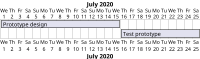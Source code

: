 {
  "sha1": "4ghcxt364zv5c5z93kjyy2eu4o2co3d",
  "insertion": {
    "when": "2024-05-30T20:48:20.486Z",
    "url": "https://forum.plantuml.net/11892/scale-not-honoured-in-gantt-chart",
    "user": "plantuml@gmail.com"
  }
}
@startgantt
scale 0.5
[Prototype design] lasts 15 days
[Test prototype] lasts 10 days

Project starts 2020-07-01
[Prototype design] starts 2020-07-01
[Test prototype] starts 2020-07-16
@endgantt
